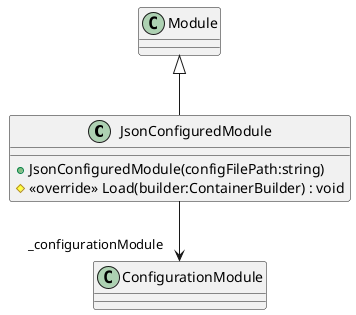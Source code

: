 @startuml
class JsonConfiguredModule {
    + JsonConfiguredModule(configFilePath:string)
    # <<override>> Load(builder:ContainerBuilder) : void
}
Module <|-- JsonConfiguredModule
JsonConfiguredModule --> "_configurationModule" ConfigurationModule
@enduml
